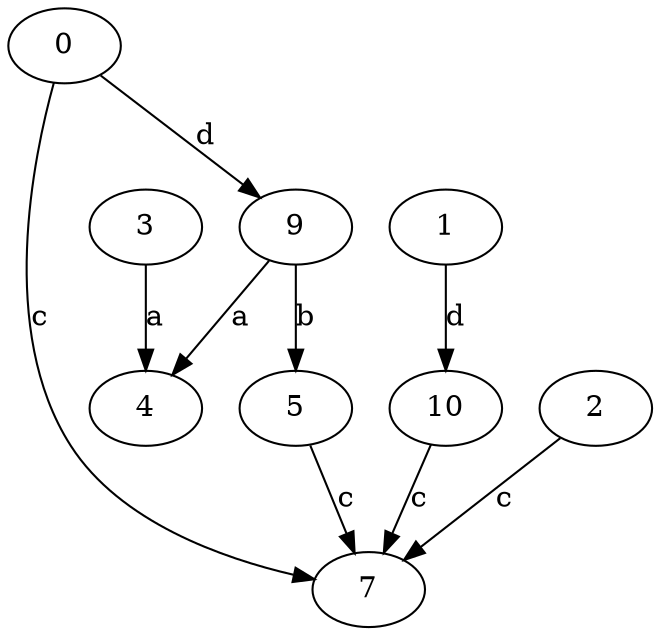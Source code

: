 strict digraph  {
3;
4;
5;
7;
0;
1;
9;
10;
2;
3 -> 4  [label=a];
5 -> 7  [label=c];
0 -> 7  [label=c];
0 -> 9  [label=d];
1 -> 10  [label=d];
9 -> 4  [label=a];
9 -> 5  [label=b];
10 -> 7  [label=c];
2 -> 7  [label=c];
}
